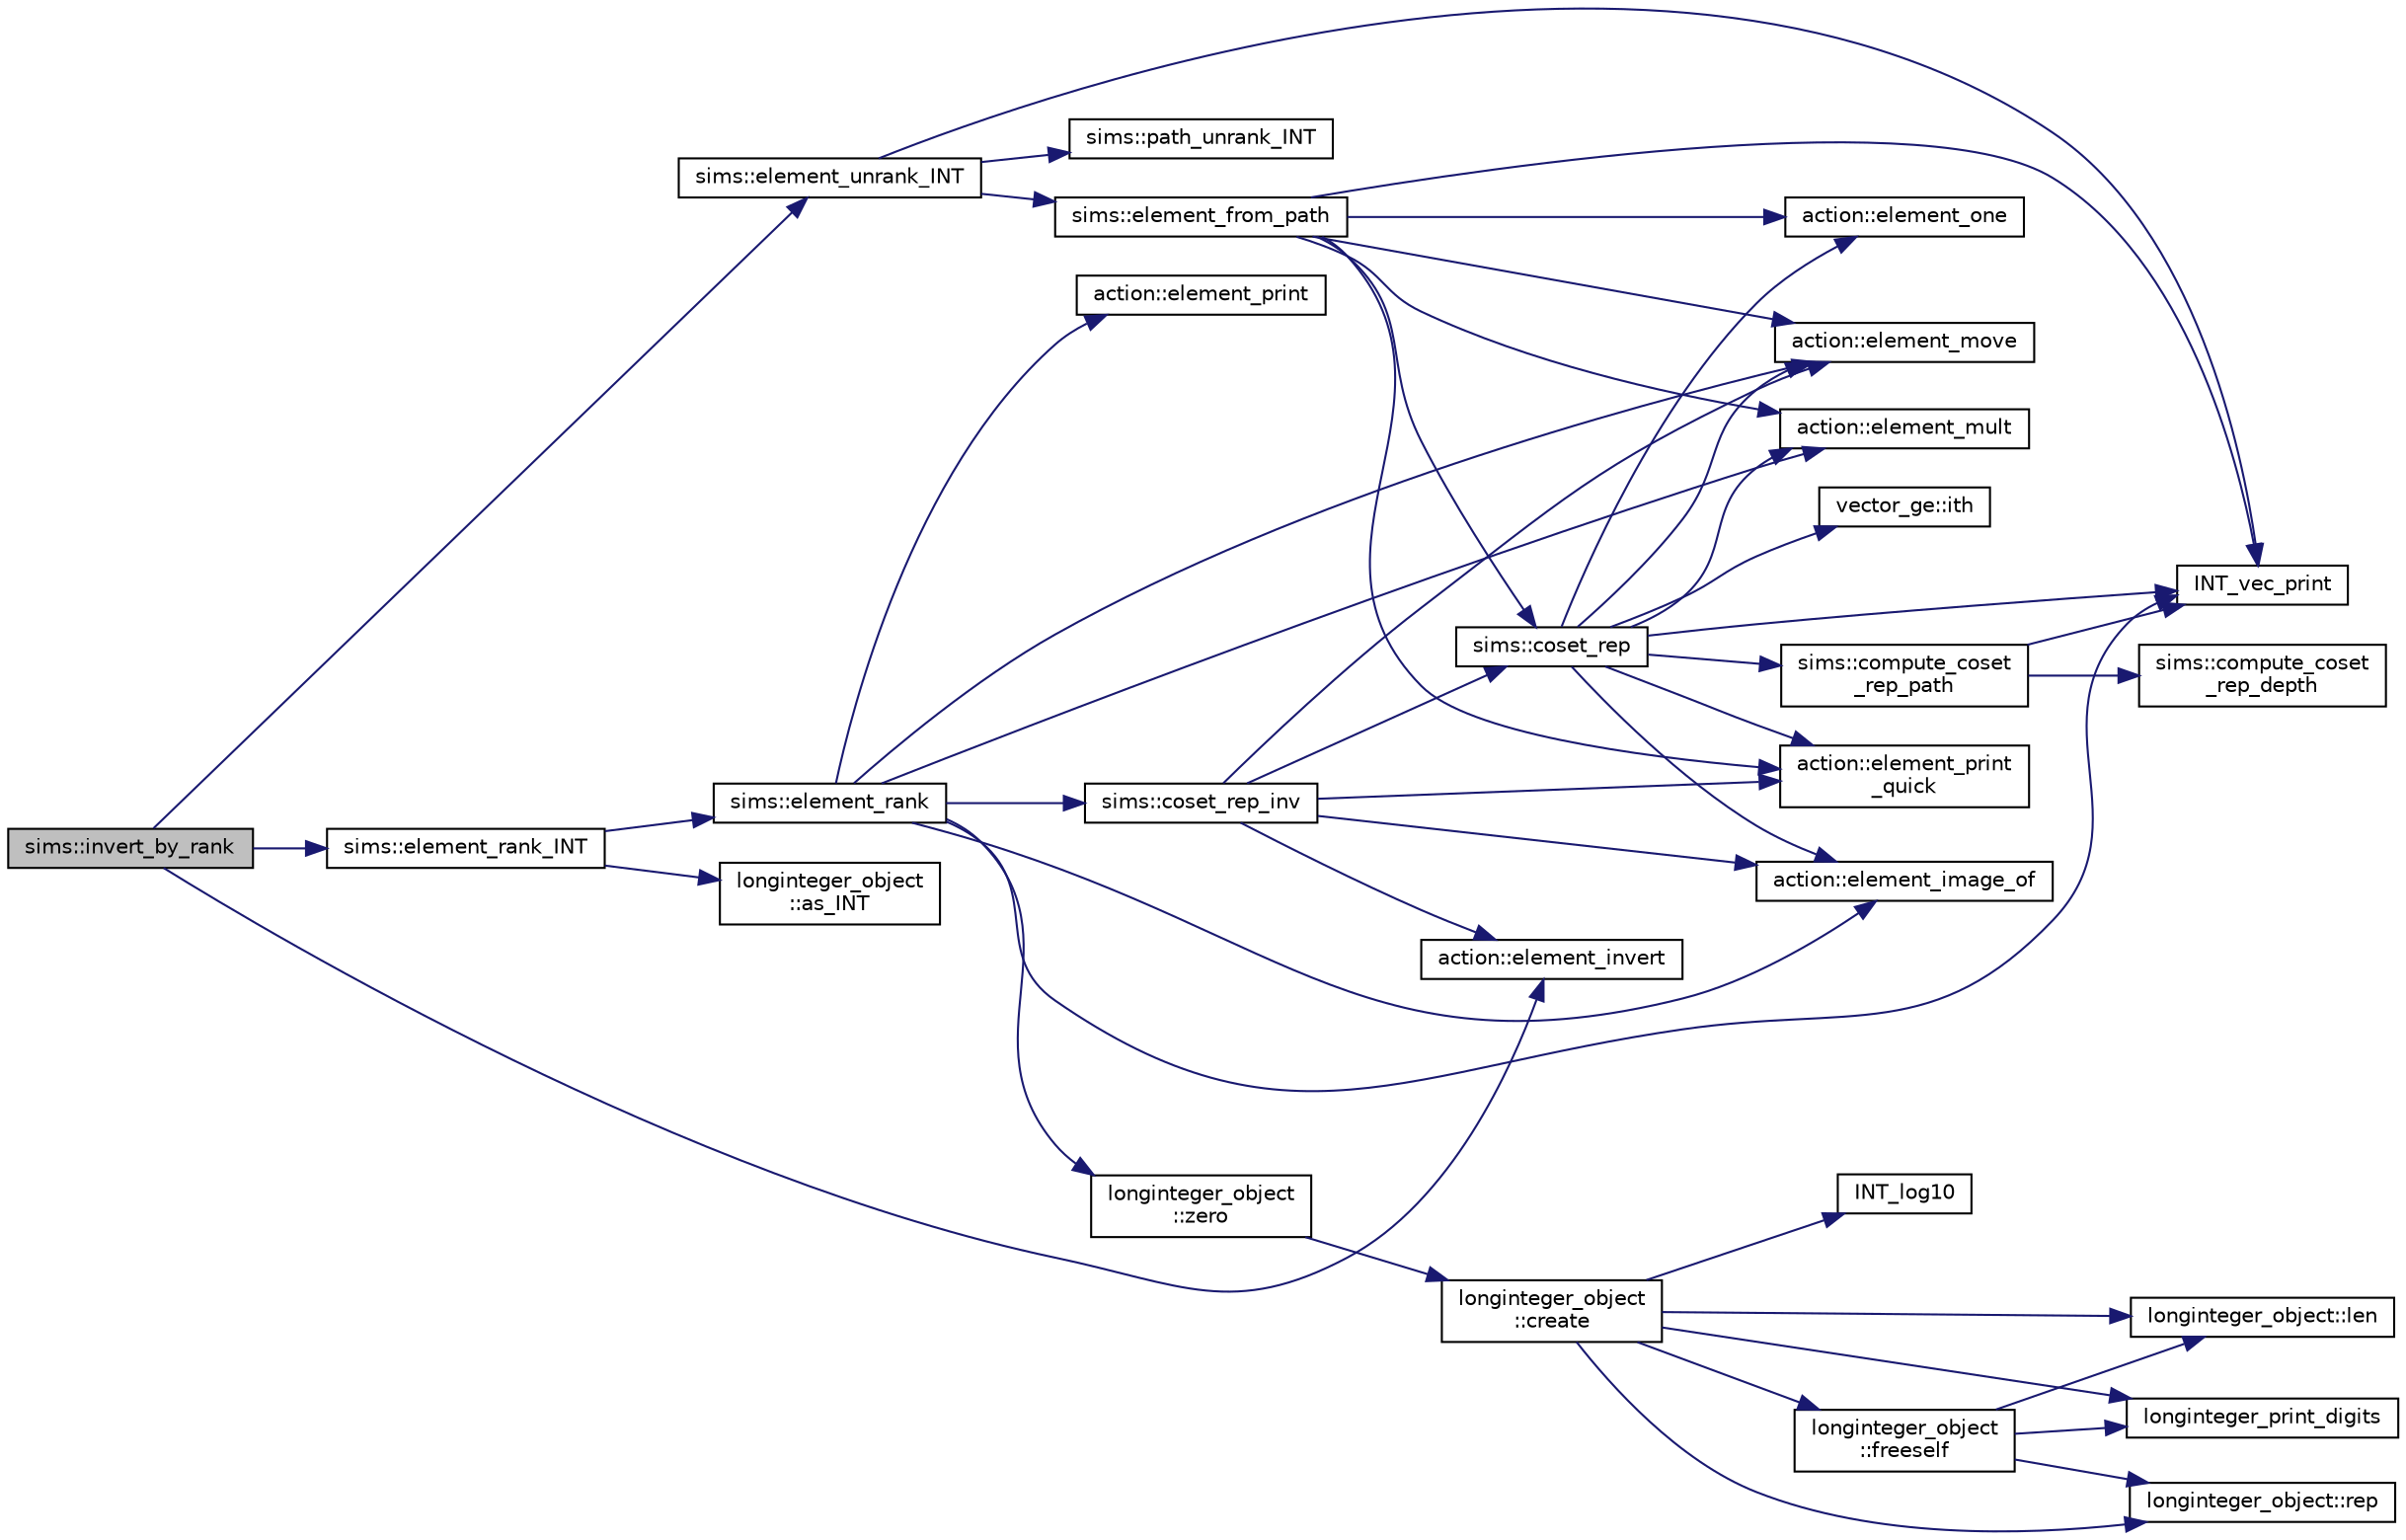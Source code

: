 digraph "sims::invert_by_rank"
{
  edge [fontname="Helvetica",fontsize="10",labelfontname="Helvetica",labelfontsize="10"];
  node [fontname="Helvetica",fontsize="10",shape=record];
  rankdir="LR";
  Node7330 [label="sims::invert_by_rank",height=0.2,width=0.4,color="black", fillcolor="grey75", style="filled", fontcolor="black"];
  Node7330 -> Node7331 [color="midnightblue",fontsize="10",style="solid",fontname="Helvetica"];
  Node7331 [label="sims::element_unrank_INT",height=0.2,width=0.4,color="black", fillcolor="white", style="filled",URL="$d9/df3/classsims.html#a435d84bb7bf7292f14593b2a4344151f"];
  Node7331 -> Node7332 [color="midnightblue",fontsize="10",style="solid",fontname="Helvetica"];
  Node7332 [label="sims::path_unrank_INT",height=0.2,width=0.4,color="black", fillcolor="white", style="filled",URL="$d9/df3/classsims.html#a8ae2ffa971c2aac809d83c18e4e91926"];
  Node7331 -> Node7333 [color="midnightblue",fontsize="10",style="solid",fontname="Helvetica"];
  Node7333 [label="INT_vec_print",height=0.2,width=0.4,color="black", fillcolor="white", style="filled",URL="$df/dbf/sajeeb_8_c.html#a79a5901af0b47dd0d694109543c027fe"];
  Node7331 -> Node7334 [color="midnightblue",fontsize="10",style="solid",fontname="Helvetica"];
  Node7334 [label="sims::element_from_path",height=0.2,width=0.4,color="black", fillcolor="white", style="filled",URL="$d9/df3/classsims.html#a4a9bc25b1b8e61ba34d6d3d9f9fb8ab8"];
  Node7334 -> Node7333 [color="midnightblue",fontsize="10",style="solid",fontname="Helvetica"];
  Node7334 -> Node7335 [color="midnightblue",fontsize="10",style="solid",fontname="Helvetica"];
  Node7335 [label="action::element_one",height=0.2,width=0.4,color="black", fillcolor="white", style="filled",URL="$d2/d86/classaction.html#a780a105daf04d6d1fe7e2f63b3c88e3b"];
  Node7334 -> Node7336 [color="midnightblue",fontsize="10",style="solid",fontname="Helvetica"];
  Node7336 [label="sims::coset_rep",height=0.2,width=0.4,color="black", fillcolor="white", style="filled",URL="$d9/df3/classsims.html#a3d669dba4d005cd2399388f27f44cd04"];
  Node7336 -> Node7337 [color="midnightblue",fontsize="10",style="solid",fontname="Helvetica"];
  Node7337 [label="sims::compute_coset\l_rep_path",height=0.2,width=0.4,color="black", fillcolor="white", style="filled",URL="$d9/df3/classsims.html#a22a53a24eb86dcfe54cb3588776a4d96"];
  Node7337 -> Node7338 [color="midnightblue",fontsize="10",style="solid",fontname="Helvetica"];
  Node7338 [label="sims::compute_coset\l_rep_depth",height=0.2,width=0.4,color="black", fillcolor="white", style="filled",URL="$d9/df3/classsims.html#abfeb782bd253f1df5253486afb120f6f"];
  Node7337 -> Node7333 [color="midnightblue",fontsize="10",style="solid",fontname="Helvetica"];
  Node7336 -> Node7333 [color="midnightblue",fontsize="10",style="solid",fontname="Helvetica"];
  Node7336 -> Node7335 [color="midnightblue",fontsize="10",style="solid",fontname="Helvetica"];
  Node7336 -> Node7339 [color="midnightblue",fontsize="10",style="solid",fontname="Helvetica"];
  Node7339 [label="vector_ge::ith",height=0.2,width=0.4,color="black", fillcolor="white", style="filled",URL="$d4/d6e/classvector__ge.html#a1ff002e8b746a9beb119d57dcd4a15ff"];
  Node7336 -> Node7340 [color="midnightblue",fontsize="10",style="solid",fontname="Helvetica"];
  Node7340 [label="action::element_print\l_quick",height=0.2,width=0.4,color="black", fillcolor="white", style="filled",URL="$d2/d86/classaction.html#a4844680cf6750396f76494a28655265b"];
  Node7336 -> Node7341 [color="midnightblue",fontsize="10",style="solid",fontname="Helvetica"];
  Node7341 [label="action::element_mult",height=0.2,width=0.4,color="black", fillcolor="white", style="filled",URL="$d2/d86/classaction.html#ae9e36b2cae1f0f7bd7144097fa9a34b3"];
  Node7336 -> Node7342 [color="midnightblue",fontsize="10",style="solid",fontname="Helvetica"];
  Node7342 [label="action::element_move",height=0.2,width=0.4,color="black", fillcolor="white", style="filled",URL="$d2/d86/classaction.html#a550947491bbb534d3d7951f50198a874"];
  Node7336 -> Node7343 [color="midnightblue",fontsize="10",style="solid",fontname="Helvetica"];
  Node7343 [label="action::element_image_of",height=0.2,width=0.4,color="black", fillcolor="white", style="filled",URL="$d2/d86/classaction.html#ae09559d4537a048fc860f8a74a31393d"];
  Node7334 -> Node7340 [color="midnightblue",fontsize="10",style="solid",fontname="Helvetica"];
  Node7334 -> Node7341 [color="midnightblue",fontsize="10",style="solid",fontname="Helvetica"];
  Node7334 -> Node7342 [color="midnightblue",fontsize="10",style="solid",fontname="Helvetica"];
  Node7330 -> Node7344 [color="midnightblue",fontsize="10",style="solid",fontname="Helvetica"];
  Node7344 [label="action::element_invert",height=0.2,width=0.4,color="black", fillcolor="white", style="filled",URL="$d2/d86/classaction.html#aa4bd01e338497714586636751fcef436"];
  Node7330 -> Node7345 [color="midnightblue",fontsize="10",style="solid",fontname="Helvetica"];
  Node7345 [label="sims::element_rank_INT",height=0.2,width=0.4,color="black", fillcolor="white", style="filled",URL="$d9/df3/classsims.html#a8ff29017c518c9ed459a7ea9eade2974"];
  Node7345 -> Node7346 [color="midnightblue",fontsize="10",style="solid",fontname="Helvetica"];
  Node7346 [label="sims::element_rank",height=0.2,width=0.4,color="black", fillcolor="white", style="filled",URL="$d9/df3/classsims.html#a00fb332192d01becb17b6a059482fc8d"];
  Node7346 -> Node7342 [color="midnightblue",fontsize="10",style="solid",fontname="Helvetica"];
  Node7346 -> Node7347 [color="midnightblue",fontsize="10",style="solid",fontname="Helvetica"];
  Node7347 [label="longinteger_object\l::zero",height=0.2,width=0.4,color="black", fillcolor="white", style="filled",URL="$dd/d7e/classlonginteger__object.html#a6cdf946c2eb5e3e71ffb534716fa8a86"];
  Node7347 -> Node7348 [color="midnightblue",fontsize="10",style="solid",fontname="Helvetica"];
  Node7348 [label="longinteger_object\l::create",height=0.2,width=0.4,color="black", fillcolor="white", style="filled",URL="$dd/d7e/classlonginteger__object.html#a95d2eebc60849c3963a49298b1f498c2"];
  Node7348 -> Node7349 [color="midnightblue",fontsize="10",style="solid",fontname="Helvetica"];
  Node7349 [label="longinteger_object\l::freeself",height=0.2,width=0.4,color="black", fillcolor="white", style="filled",URL="$dd/d7e/classlonginteger__object.html#a06450f8c4795d81da6d680830ef958a1"];
  Node7349 -> Node7350 [color="midnightblue",fontsize="10",style="solid",fontname="Helvetica"];
  Node7350 [label="longinteger_print_digits",height=0.2,width=0.4,color="black", fillcolor="white", style="filled",URL="$de/dc5/algebra__and__number__theory_8h.html#ac2bac7b12f5b6440b8dad275cd7a157d"];
  Node7349 -> Node7351 [color="midnightblue",fontsize="10",style="solid",fontname="Helvetica"];
  Node7351 [label="longinteger_object::rep",height=0.2,width=0.4,color="black", fillcolor="white", style="filled",URL="$dd/d7e/classlonginteger__object.html#a3ecaf12738cc721d281c416503f241e2"];
  Node7349 -> Node7352 [color="midnightblue",fontsize="10",style="solid",fontname="Helvetica"];
  Node7352 [label="longinteger_object::len",height=0.2,width=0.4,color="black", fillcolor="white", style="filled",URL="$dd/d7e/classlonginteger__object.html#a0bfeae35be8a6fd44ed7f76413596ab1"];
  Node7348 -> Node7353 [color="midnightblue",fontsize="10",style="solid",fontname="Helvetica"];
  Node7353 [label="INT_log10",height=0.2,width=0.4,color="black", fillcolor="white", style="filled",URL="$de/dc5/algebra__and__number__theory_8h.html#a98bc0a6c562370a355165d2538dac250"];
  Node7348 -> Node7350 [color="midnightblue",fontsize="10",style="solid",fontname="Helvetica"];
  Node7348 -> Node7351 [color="midnightblue",fontsize="10",style="solid",fontname="Helvetica"];
  Node7348 -> Node7352 [color="midnightblue",fontsize="10",style="solid",fontname="Helvetica"];
  Node7346 -> Node7343 [color="midnightblue",fontsize="10",style="solid",fontname="Helvetica"];
  Node7346 -> Node7333 [color="midnightblue",fontsize="10",style="solid",fontname="Helvetica"];
  Node7346 -> Node7354 [color="midnightblue",fontsize="10",style="solid",fontname="Helvetica"];
  Node7354 [label="action::element_print",height=0.2,width=0.4,color="black", fillcolor="white", style="filled",URL="$d2/d86/classaction.html#ae38c3ef3c1125213733d63c6fc3c40cd"];
  Node7346 -> Node7355 [color="midnightblue",fontsize="10",style="solid",fontname="Helvetica"];
  Node7355 [label="sims::coset_rep_inv",height=0.2,width=0.4,color="black", fillcolor="white", style="filled",URL="$d9/df3/classsims.html#a388f523d4ec997fce4e9ede924de99b9"];
  Node7355 -> Node7336 [color="midnightblue",fontsize="10",style="solid",fontname="Helvetica"];
  Node7355 -> Node7340 [color="midnightblue",fontsize="10",style="solid",fontname="Helvetica"];
  Node7355 -> Node7343 [color="midnightblue",fontsize="10",style="solid",fontname="Helvetica"];
  Node7355 -> Node7344 [color="midnightblue",fontsize="10",style="solid",fontname="Helvetica"];
  Node7355 -> Node7342 [color="midnightblue",fontsize="10",style="solid",fontname="Helvetica"];
  Node7346 -> Node7341 [color="midnightblue",fontsize="10",style="solid",fontname="Helvetica"];
  Node7345 -> Node7356 [color="midnightblue",fontsize="10",style="solid",fontname="Helvetica"];
  Node7356 [label="longinteger_object\l::as_INT",height=0.2,width=0.4,color="black", fillcolor="white", style="filled",URL="$dd/d7e/classlonginteger__object.html#afb992d4679a6741acc63c8bcba27971e"];
}
